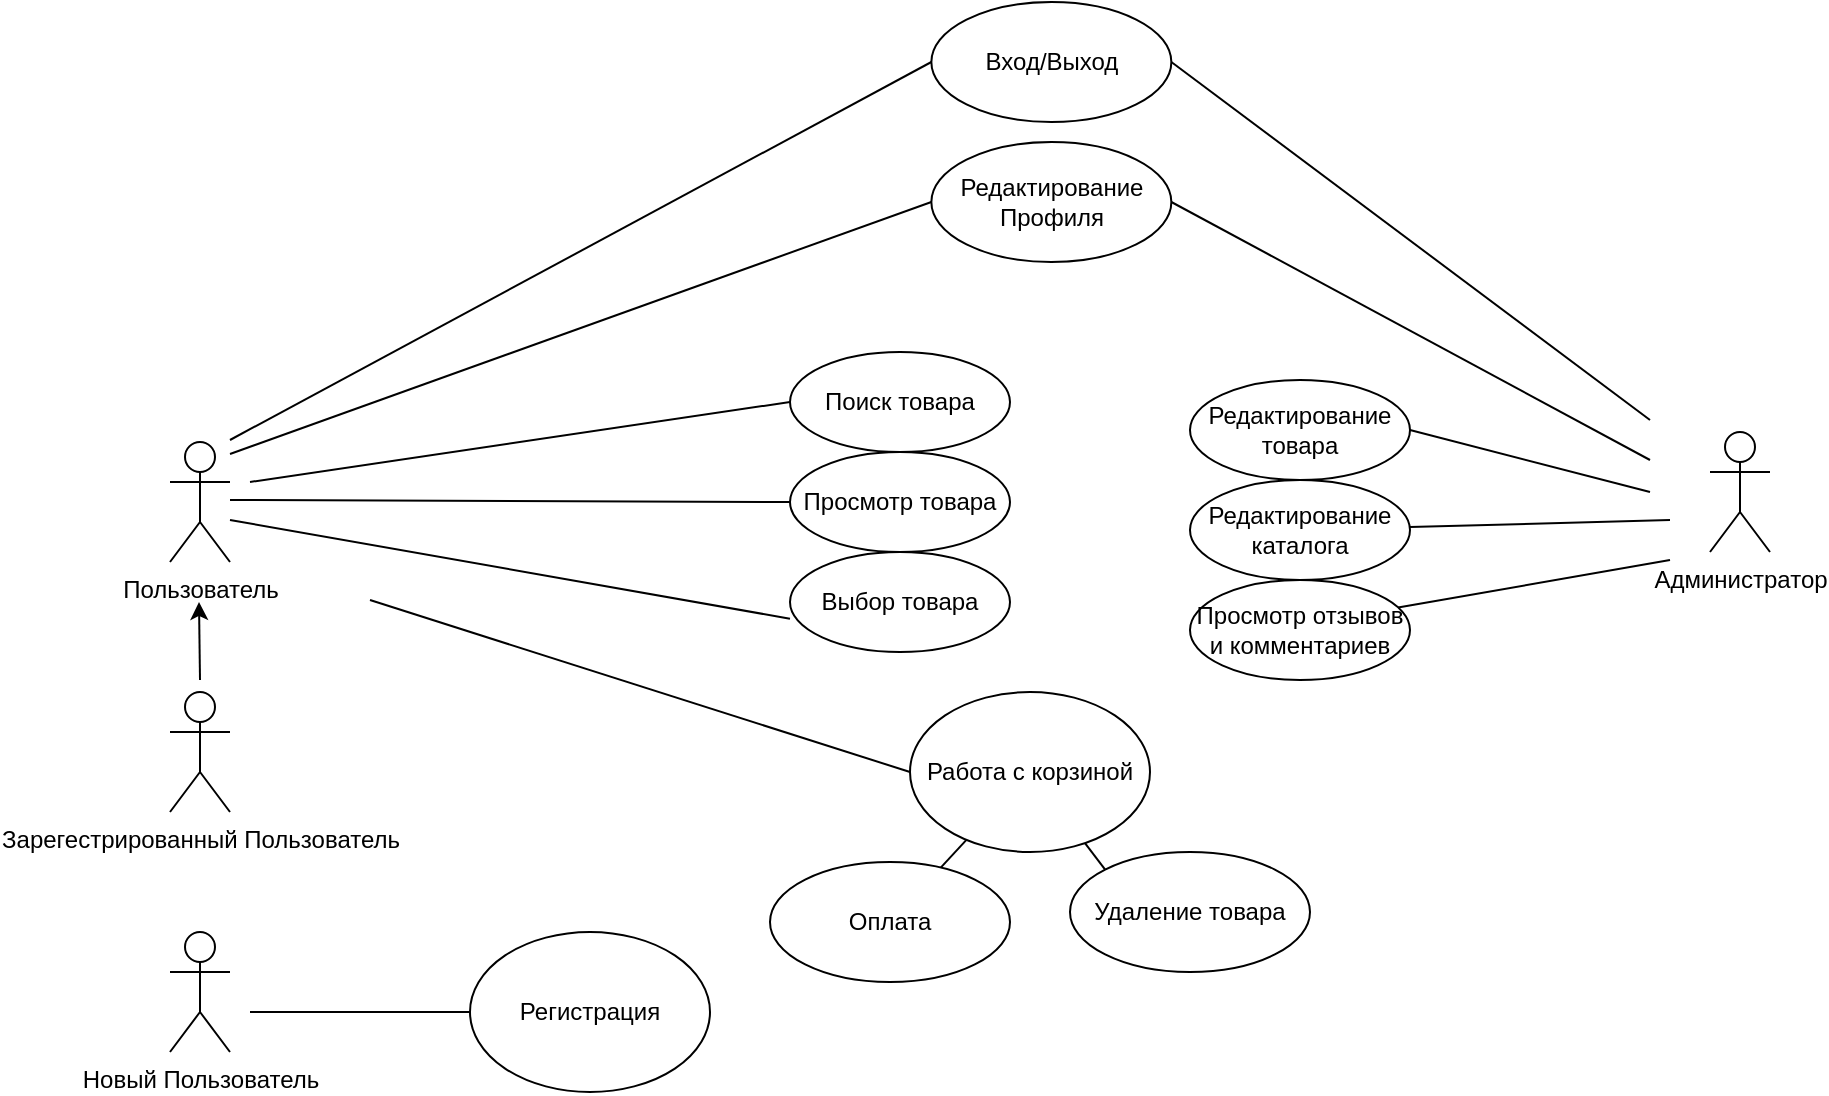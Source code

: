 <mxfile version="12.5.5" type="device"><diagram id="Z3jwUBED5MCQoCm6UDfM" name="Page-1"><mxGraphModel dx="2808" dy="837" grid="1" gridSize="10" guides="1" tooltips="1" connect="1" arrows="1" fold="1" page="1" pageScale="1" pageWidth="1169" pageHeight="827" math="0" shadow="0"><root><mxCell id="0"/><mxCell id="1" parent="0"/><mxCell id="ZYCy88e7jJoELnTCw-HE-5" value="Пользователь" style="shape=umlActor;verticalLabelPosition=bottom;labelBackgroundColor=#ffffff;verticalAlign=top;html=1;outlineConnect=0;" parent="1" vertex="1"><mxGeometry x="-990" y="370" width="30" height="60" as="geometry"/></mxCell><mxCell id="ZYCy88e7jJoELnTCw-HE-6" value="Зарегестрированный Пользователь" style="shape=umlActor;verticalLabelPosition=bottom;labelBackgroundColor=#ffffff;verticalAlign=top;html=1;outlineConnect=0;" parent="1" vertex="1"><mxGeometry x="-990" y="495" width="30" height="60" as="geometry"/></mxCell><mxCell id="ZYCy88e7jJoELnTCw-HE-7" value="Новый Пользователь" style="shape=umlActor;verticalLabelPosition=bottom;labelBackgroundColor=#ffffff;verticalAlign=top;html=1;outlineConnect=0;" parent="1" vertex="1"><mxGeometry x="-990" y="615" width="30" height="60" as="geometry"/></mxCell><mxCell id="ZYCy88e7jJoELnTCw-HE-8" value="" style="endArrow=classic;html=1;" parent="1" edge="1"><mxGeometry width="50" height="50" relative="1" as="geometry"><mxPoint x="-975" y="489" as="sourcePoint"/><mxPoint x="-975.5" y="450" as="targetPoint"/></mxGeometry></mxCell><mxCell id="ZYCy88e7jJoELnTCw-HE-11" value="Регистрация" style="ellipse;whiteSpace=wrap;html=1;" parent="1" vertex="1"><mxGeometry x="-840" y="615" width="120" height="80" as="geometry"/></mxCell><mxCell id="ZYCy88e7jJoELnTCw-HE-12" value="Администратор" style="shape=umlActor;verticalLabelPosition=bottom;labelBackgroundColor=#ffffff;verticalAlign=top;html=1;outlineConnect=0;" parent="1" vertex="1"><mxGeometry x="-220" y="365" width="30" height="60" as="geometry"/></mxCell><mxCell id="ZYCy88e7jJoELnTCw-HE-14" value="Вход/Выход" style="ellipse;whiteSpace=wrap;html=1;" parent="1" vertex="1"><mxGeometry x="-609.32" y="150" width="120" height="60" as="geometry"/></mxCell><mxCell id="ZYCy88e7jJoELnTCw-HE-17" value="" style="endArrow=none;html=1;" parent="1" source="ZYCy88e7jJoELnTCw-HE-11" edge="1"><mxGeometry width="50" height="50" relative="1" as="geometry"><mxPoint x="-1070" y="1015" as="sourcePoint"/><mxPoint x="-950" y="655" as="targetPoint"/></mxGeometry></mxCell><mxCell id="ZYCy88e7jJoELnTCw-HE-18" value="" style="endArrow=none;html=1;entryX=0;entryY=0.5;entryDx=0;entryDy=0;" parent="1" target="ZYCy88e7jJoELnTCw-HE-14" edge="1"><mxGeometry width="50" height="50" relative="1" as="geometry"><mxPoint x="-960" y="369" as="sourcePoint"/><mxPoint x="-990" y="500" as="targetPoint"/></mxGeometry></mxCell><mxCell id="ZYCy88e7jJoELnTCw-HE-19" value="" style="endArrow=none;html=1;exitX=1;exitY=0.5;exitDx=0;exitDy=0;" parent="1" source="ZYCy88e7jJoELnTCw-HE-14" edge="1"><mxGeometry width="50" height="50" relative="1" as="geometry"><mxPoint x="-370" y="310" as="sourcePoint"/><mxPoint x="-250" y="359" as="targetPoint"/></mxGeometry></mxCell><mxCell id="hRETsclICYjyQkTfyxjt-1" value="Поиск товара" style="ellipse;whiteSpace=wrap;html=1;" parent="1" vertex="1"><mxGeometry x="-680" y="325" width="110" height="50" as="geometry"/></mxCell><mxCell id="hRETsclICYjyQkTfyxjt-2" value="" style="endArrow=none;html=1;entryX=0;entryY=0.5;entryDx=0;entryDy=0;" parent="1" target="hRETsclICYjyQkTfyxjt-1" edge="1"><mxGeometry width="50" height="50" relative="1" as="geometry"><mxPoint x="-950" y="390" as="sourcePoint"/><mxPoint x="-930" y="545" as="targetPoint"/></mxGeometry></mxCell><mxCell id="hRETsclICYjyQkTfyxjt-3" value="Просмотр товара" style="ellipse;whiteSpace=wrap;html=1;" parent="1" vertex="1"><mxGeometry x="-680" y="375" width="110" height="50" as="geometry"/></mxCell><mxCell id="hRETsclICYjyQkTfyxjt-4" value="Выбор товара" style="ellipse;whiteSpace=wrap;html=1;" parent="1" vertex="1"><mxGeometry x="-680" y="425" width="110" height="50" as="geometry"/></mxCell><mxCell id="hRETsclICYjyQkTfyxjt-11" value="Оплата" style="ellipse;whiteSpace=wrap;html=1;" parent="1" vertex="1"><mxGeometry x="-690.0" y="580" width="120" height="60" as="geometry"/></mxCell><mxCell id="hRETsclICYjyQkTfyxjt-12" value="Работа с корзиной" style="ellipse;whiteSpace=wrap;html=1;" parent="1" vertex="1"><mxGeometry x="-620.0" y="495" width="120" height="80" as="geometry"/></mxCell><mxCell id="hRETsclICYjyQkTfyxjt-16" value="Удаление товара" style="ellipse;whiteSpace=wrap;html=1;" parent="1" vertex="1"><mxGeometry x="-540.0" y="575" width="120" height="60" as="geometry"/></mxCell><mxCell id="hRETsclICYjyQkTfyxjt-17" value="Редактирование каталога" style="ellipse;whiteSpace=wrap;html=1;" parent="1" vertex="1"><mxGeometry x="-480" y="389" width="110" height="50" as="geometry"/></mxCell><mxCell id="hRETsclICYjyQkTfyxjt-25" value="Редактирование товара" style="ellipse;whiteSpace=wrap;html=1;" parent="1" vertex="1"><mxGeometry x="-480" y="339" width="110" height="50" as="geometry"/></mxCell><mxCell id="hRETsclICYjyQkTfyxjt-26" value="" style="endArrow=none;html=1;" parent="1" source="hRETsclICYjyQkTfyxjt-12" target="hRETsclICYjyQkTfyxjt-11" edge="1"><mxGeometry width="50" height="50" relative="1" as="geometry"><mxPoint x="-500.68" y="424" as="sourcePoint"/><mxPoint x="-450.68" y="374" as="targetPoint"/></mxGeometry></mxCell><mxCell id="hRETsclICYjyQkTfyxjt-28" value="" style="endArrow=none;html=1;exitX=1;exitY=0.5;exitDx=0;exitDy=0;" parent="1" source="hRETsclICYjyQkTfyxjt-25" edge="1"><mxGeometry width="50" height="50" relative="1" as="geometry"><mxPoint x="70" y="530" as="sourcePoint"/><mxPoint x="-250" y="395" as="targetPoint"/></mxGeometry></mxCell><mxCell id="hRETsclICYjyQkTfyxjt-29" value="Редактирование Профиля" style="ellipse;whiteSpace=wrap;html=1;" parent="1" vertex="1"><mxGeometry x="-609.32" y="220" width="120" height="60" as="geometry"/></mxCell><mxCell id="hRETsclICYjyQkTfyxjt-30" value="" style="endArrow=none;html=1;entryX=0;entryY=0;entryDx=0;entryDy=0;" parent="1" source="hRETsclICYjyQkTfyxjt-12" target="hRETsclICYjyQkTfyxjt-16" edge="1"><mxGeometry width="50" height="50" relative="1" as="geometry"><mxPoint x="-500" y="511" as="sourcePoint"/><mxPoint x="-530.68" y="566" as="targetPoint"/></mxGeometry></mxCell><mxCell id="hRETsclICYjyQkTfyxjt-32" value="" style="endArrow=none;html=1;" parent="1" source="hRETsclICYjyQkTfyxjt-17" edge="1"><mxGeometry width="50" height="50" relative="1" as="geometry"><mxPoint x="80" y="520" as="sourcePoint"/><mxPoint x="-240" y="409" as="targetPoint"/></mxGeometry></mxCell><mxCell id="hRETsclICYjyQkTfyxjt-34" value="" style="endArrow=none;html=1;entryX=0;entryY=0.5;entryDx=0;entryDy=0;" parent="1" target="hRETsclICYjyQkTfyxjt-3" edge="1"><mxGeometry width="50" height="50" relative="1" as="geometry"><mxPoint x="-960" y="399" as="sourcePoint"/><mxPoint x="-750" y="560" as="targetPoint"/></mxGeometry></mxCell><mxCell id="hRETsclICYjyQkTfyxjt-35" value="" style="endArrow=none;html=1;entryX=0;entryY=0.667;entryDx=0;entryDy=0;entryPerimeter=0;" parent="1" target="hRETsclICYjyQkTfyxjt-4" edge="1"><mxGeometry width="50" height="50" relative="1" as="geometry"><mxPoint x="-960" y="409" as="sourcePoint"/><mxPoint x="-940" y="600" as="targetPoint"/></mxGeometry></mxCell><mxCell id="hRETsclICYjyQkTfyxjt-40" value="" style="endArrow=none;html=1;entryX=0;entryY=0.5;entryDx=0;entryDy=0;" parent="1" target="hRETsclICYjyQkTfyxjt-29" edge="1"><mxGeometry width="50" height="50" relative="1" as="geometry"><mxPoint x="-960" y="376" as="sourcePoint"/><mxPoint x="-465" y="350" as="targetPoint"/></mxGeometry></mxCell><mxCell id="hRETsclICYjyQkTfyxjt-42" value="" style="endArrow=none;html=1;exitX=1;exitY=0.5;exitDx=0;exitDy=0;" parent="1" source="hRETsclICYjyQkTfyxjt-29" edge="1"><mxGeometry width="50" height="50" relative="1" as="geometry"><mxPoint x="-350" y="370" as="sourcePoint"/><mxPoint x="-250" y="379" as="targetPoint"/></mxGeometry></mxCell><mxCell id="hRETsclICYjyQkTfyxjt-53" value="" style="endArrow=none;html=1;entryX=0;entryY=0.5;entryDx=0;entryDy=0;" parent="1" target="hRETsclICYjyQkTfyxjt-12" edge="1"><mxGeometry width="50" height="50" relative="1" as="geometry"><mxPoint x="-890" y="449" as="sourcePoint"/><mxPoint x="-920" y="810" as="targetPoint"/></mxGeometry></mxCell><mxCell id="Btv_d109m_a9fROPSNrq-1" value="Просмотр отзывов и комментариев" style="ellipse;whiteSpace=wrap;html=1;" vertex="1" parent="1"><mxGeometry x="-480" y="439" width="110" height="50" as="geometry"/></mxCell><mxCell id="Btv_d109m_a9fROPSNrq-3" value="" style="endArrow=none;html=1;exitX=0.946;exitY=0.276;exitDx=0;exitDy=0;exitPerimeter=0;" edge="1" parent="1" source="Btv_d109m_a9fROPSNrq-1"><mxGeometry width="50" height="50" relative="1" as="geometry"><mxPoint x="-370" y="509" as="sourcePoint"/><mxPoint x="-240" y="429" as="targetPoint"/></mxGeometry></mxCell></root></mxGraphModel></diagram></mxfile>
